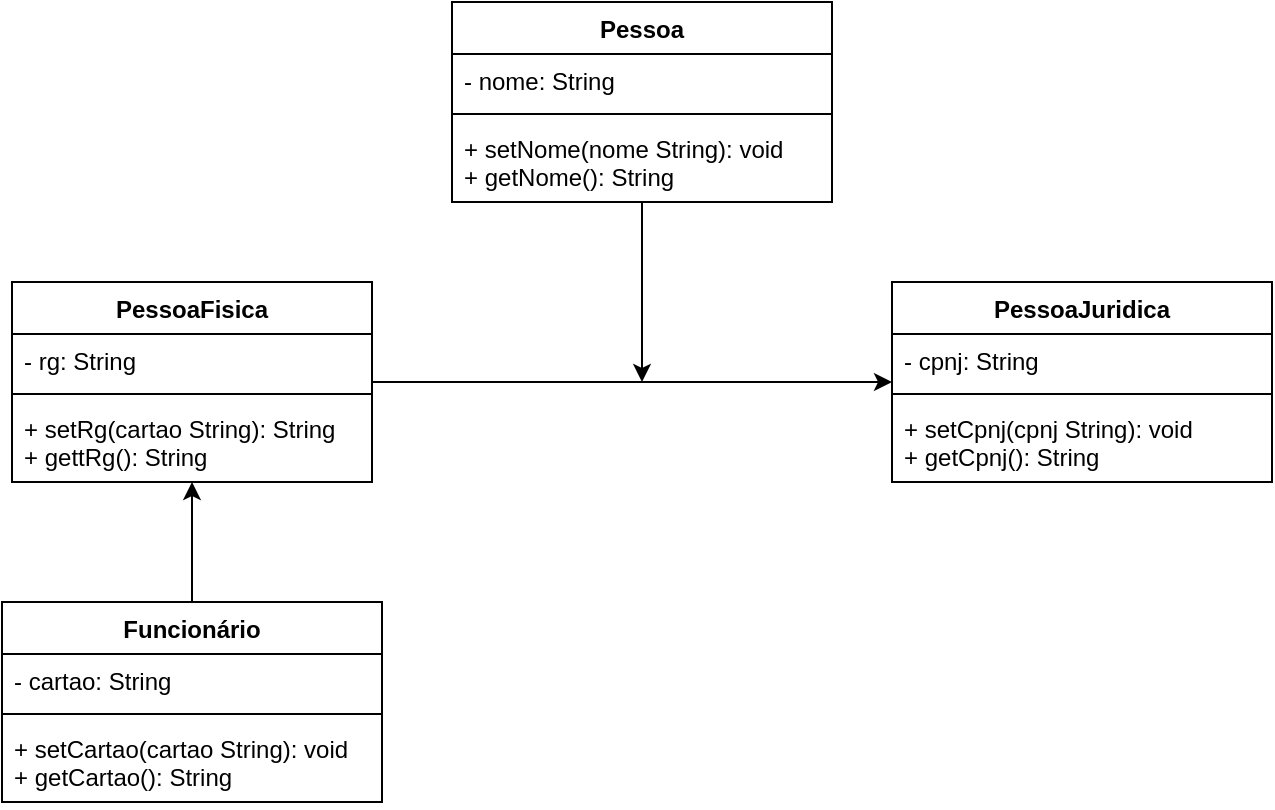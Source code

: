 <mxfile version="20.2.3" type="device"><diagram id="Hjnx5Lu1qUAJPzexxQhN" name="Página-1"><mxGraphModel dx="1102" dy="614" grid="1" gridSize="10" guides="1" tooltips="1" connect="1" arrows="1" fold="1" page="1" pageScale="1" pageWidth="827" pageHeight="1169" math="0" shadow="0"><root><mxCell id="0"/><mxCell id="1" parent="0"/><mxCell id="ibtpBPtURmoRfMfgkFvu-33" style="edgeStyle=orthogonalEdgeStyle;rounded=0;orthogonalLoop=1;jettySize=auto;html=1;" edge="1" parent="1" source="ibtpBPtURmoRfMfgkFvu-1"><mxGeometry relative="1" as="geometry"><mxPoint x="415" y="250" as="targetPoint"/></mxGeometry></mxCell><mxCell id="ibtpBPtURmoRfMfgkFvu-1" value="Pessoa" style="swimlane;fontStyle=1;align=center;verticalAlign=top;childLayout=stackLayout;horizontal=1;startSize=26;horizontalStack=0;resizeParent=1;resizeParentMax=0;resizeLast=0;collapsible=1;marginBottom=0;" vertex="1" parent="1"><mxGeometry x="320" y="60" width="190" height="100" as="geometry"/></mxCell><mxCell id="ibtpBPtURmoRfMfgkFvu-2" value="- nome: String" style="text;strokeColor=none;fillColor=none;align=left;verticalAlign=top;spacingLeft=4;spacingRight=4;overflow=hidden;rotatable=0;points=[[0,0.5],[1,0.5]];portConstraint=eastwest;" vertex="1" parent="ibtpBPtURmoRfMfgkFvu-1"><mxGeometry y="26" width="190" height="26" as="geometry"/></mxCell><mxCell id="ibtpBPtURmoRfMfgkFvu-3" value="" style="line;strokeWidth=1;fillColor=none;align=left;verticalAlign=middle;spacingTop=-1;spacingLeft=3;spacingRight=3;rotatable=0;labelPosition=right;points=[];portConstraint=eastwest;" vertex="1" parent="ibtpBPtURmoRfMfgkFvu-1"><mxGeometry y="52" width="190" height="8" as="geometry"/></mxCell><mxCell id="ibtpBPtURmoRfMfgkFvu-4" value="+ setNome(nome String): void&#10;+ getNome(): String" style="text;strokeColor=none;fillColor=none;align=left;verticalAlign=top;spacingLeft=4;spacingRight=4;overflow=hidden;rotatable=0;points=[[0,0.5],[1,0.5]];portConstraint=eastwest;" vertex="1" parent="ibtpBPtURmoRfMfgkFvu-1"><mxGeometry y="60" width="190" height="40" as="geometry"/></mxCell><mxCell id="ibtpBPtURmoRfMfgkFvu-31" style="edgeStyle=orthogonalEdgeStyle;rounded=0;orthogonalLoop=1;jettySize=auto;html=1;entryX=0;entryY=0.923;entryDx=0;entryDy=0;entryPerimeter=0;" edge="1" parent="1" source="ibtpBPtURmoRfMfgkFvu-5" target="ibtpBPtURmoRfMfgkFvu-18"><mxGeometry relative="1" as="geometry"><Array as="points"><mxPoint x="470" y="250"/><mxPoint x="470" y="250"/></Array></mxGeometry></mxCell><mxCell id="ibtpBPtURmoRfMfgkFvu-5" value="PessoaFisica" style="swimlane;fontStyle=1;align=center;verticalAlign=top;childLayout=stackLayout;horizontal=1;startSize=26;horizontalStack=0;resizeParent=1;resizeParentMax=0;resizeLast=0;collapsible=1;marginBottom=0;" vertex="1" parent="1"><mxGeometry x="100" y="200" width="180" height="100" as="geometry"/></mxCell><mxCell id="ibtpBPtURmoRfMfgkFvu-6" value="- rg: String" style="text;strokeColor=none;fillColor=none;align=left;verticalAlign=top;spacingLeft=4;spacingRight=4;overflow=hidden;rotatable=0;points=[[0,0.5],[1,0.5]];portConstraint=eastwest;" vertex="1" parent="ibtpBPtURmoRfMfgkFvu-5"><mxGeometry y="26" width="180" height="26" as="geometry"/></mxCell><mxCell id="ibtpBPtURmoRfMfgkFvu-7" value="" style="line;strokeWidth=1;fillColor=none;align=left;verticalAlign=middle;spacingTop=-1;spacingLeft=3;spacingRight=3;rotatable=0;labelPosition=right;points=[];portConstraint=eastwest;" vertex="1" parent="ibtpBPtURmoRfMfgkFvu-5"><mxGeometry y="52" width="180" height="8" as="geometry"/></mxCell><mxCell id="ibtpBPtURmoRfMfgkFvu-8" value="+ setRg(cartao String): String&#10;+ gettRg(): String" style="text;strokeColor=none;fillColor=none;align=left;verticalAlign=top;spacingLeft=4;spacingRight=4;overflow=hidden;rotatable=0;points=[[0,0.5],[1,0.5]];portConstraint=eastwest;" vertex="1" parent="ibtpBPtURmoRfMfgkFvu-5"><mxGeometry y="60" width="180" height="40" as="geometry"/></mxCell><mxCell id="ibtpBPtURmoRfMfgkFvu-17" value="PessoaJuridica" style="swimlane;fontStyle=1;align=center;verticalAlign=top;childLayout=stackLayout;horizontal=1;startSize=26;horizontalStack=0;resizeParent=1;resizeParentMax=0;resizeLast=0;collapsible=1;marginBottom=0;" vertex="1" parent="1"><mxGeometry x="540" y="200" width="190" height="100" as="geometry"/></mxCell><mxCell id="ibtpBPtURmoRfMfgkFvu-18" value="- cpnj: String" style="text;strokeColor=none;fillColor=none;align=left;verticalAlign=top;spacingLeft=4;spacingRight=4;overflow=hidden;rotatable=0;points=[[0,0.5],[1,0.5]];portConstraint=eastwest;" vertex="1" parent="ibtpBPtURmoRfMfgkFvu-17"><mxGeometry y="26" width="190" height="26" as="geometry"/></mxCell><mxCell id="ibtpBPtURmoRfMfgkFvu-19" value="" style="line;strokeWidth=1;fillColor=none;align=left;verticalAlign=middle;spacingTop=-1;spacingLeft=3;spacingRight=3;rotatable=0;labelPosition=right;points=[];portConstraint=eastwest;" vertex="1" parent="ibtpBPtURmoRfMfgkFvu-17"><mxGeometry y="52" width="190" height="8" as="geometry"/></mxCell><mxCell id="ibtpBPtURmoRfMfgkFvu-20" value="+ setCpnj(cpnj String): void&#10;+ getCpnj(): String" style="text;strokeColor=none;fillColor=none;align=left;verticalAlign=top;spacingLeft=4;spacingRight=4;overflow=hidden;rotatable=0;points=[[0,0.5],[1,0.5]];portConstraint=eastwest;" vertex="1" parent="ibtpBPtURmoRfMfgkFvu-17"><mxGeometry y="60" width="190" height="40" as="geometry"/></mxCell><mxCell id="ibtpBPtURmoRfMfgkFvu-29" style="edgeStyle=orthogonalEdgeStyle;rounded=0;orthogonalLoop=1;jettySize=auto;html=1;" edge="1" parent="1" source="ibtpBPtURmoRfMfgkFvu-21" target="ibtpBPtURmoRfMfgkFvu-5"><mxGeometry relative="1" as="geometry"/></mxCell><mxCell id="ibtpBPtURmoRfMfgkFvu-21" value="Funcionário" style="swimlane;fontStyle=1;align=center;verticalAlign=top;childLayout=stackLayout;horizontal=1;startSize=26;horizontalStack=0;resizeParent=1;resizeParentMax=0;resizeLast=0;collapsible=1;marginBottom=0;" vertex="1" parent="1"><mxGeometry x="95" y="360" width="190" height="100" as="geometry"/></mxCell><mxCell id="ibtpBPtURmoRfMfgkFvu-22" value="- cartao: String" style="text;strokeColor=none;fillColor=none;align=left;verticalAlign=top;spacingLeft=4;spacingRight=4;overflow=hidden;rotatable=0;points=[[0,0.5],[1,0.5]];portConstraint=eastwest;" vertex="1" parent="ibtpBPtURmoRfMfgkFvu-21"><mxGeometry y="26" width="190" height="26" as="geometry"/></mxCell><mxCell id="ibtpBPtURmoRfMfgkFvu-23" value="" style="line;strokeWidth=1;fillColor=none;align=left;verticalAlign=middle;spacingTop=-1;spacingLeft=3;spacingRight=3;rotatable=0;labelPosition=right;points=[];portConstraint=eastwest;" vertex="1" parent="ibtpBPtURmoRfMfgkFvu-21"><mxGeometry y="52" width="190" height="8" as="geometry"/></mxCell><mxCell id="ibtpBPtURmoRfMfgkFvu-24" value="+ setCartao(cartao String): void&#10;+ getCartao(): String" style="text;strokeColor=none;fillColor=none;align=left;verticalAlign=top;spacingLeft=4;spacingRight=4;overflow=hidden;rotatable=0;points=[[0,0.5],[1,0.5]];portConstraint=eastwest;" vertex="1" parent="ibtpBPtURmoRfMfgkFvu-21"><mxGeometry y="60" width="190" height="40" as="geometry"/></mxCell></root></mxGraphModel></diagram></mxfile>